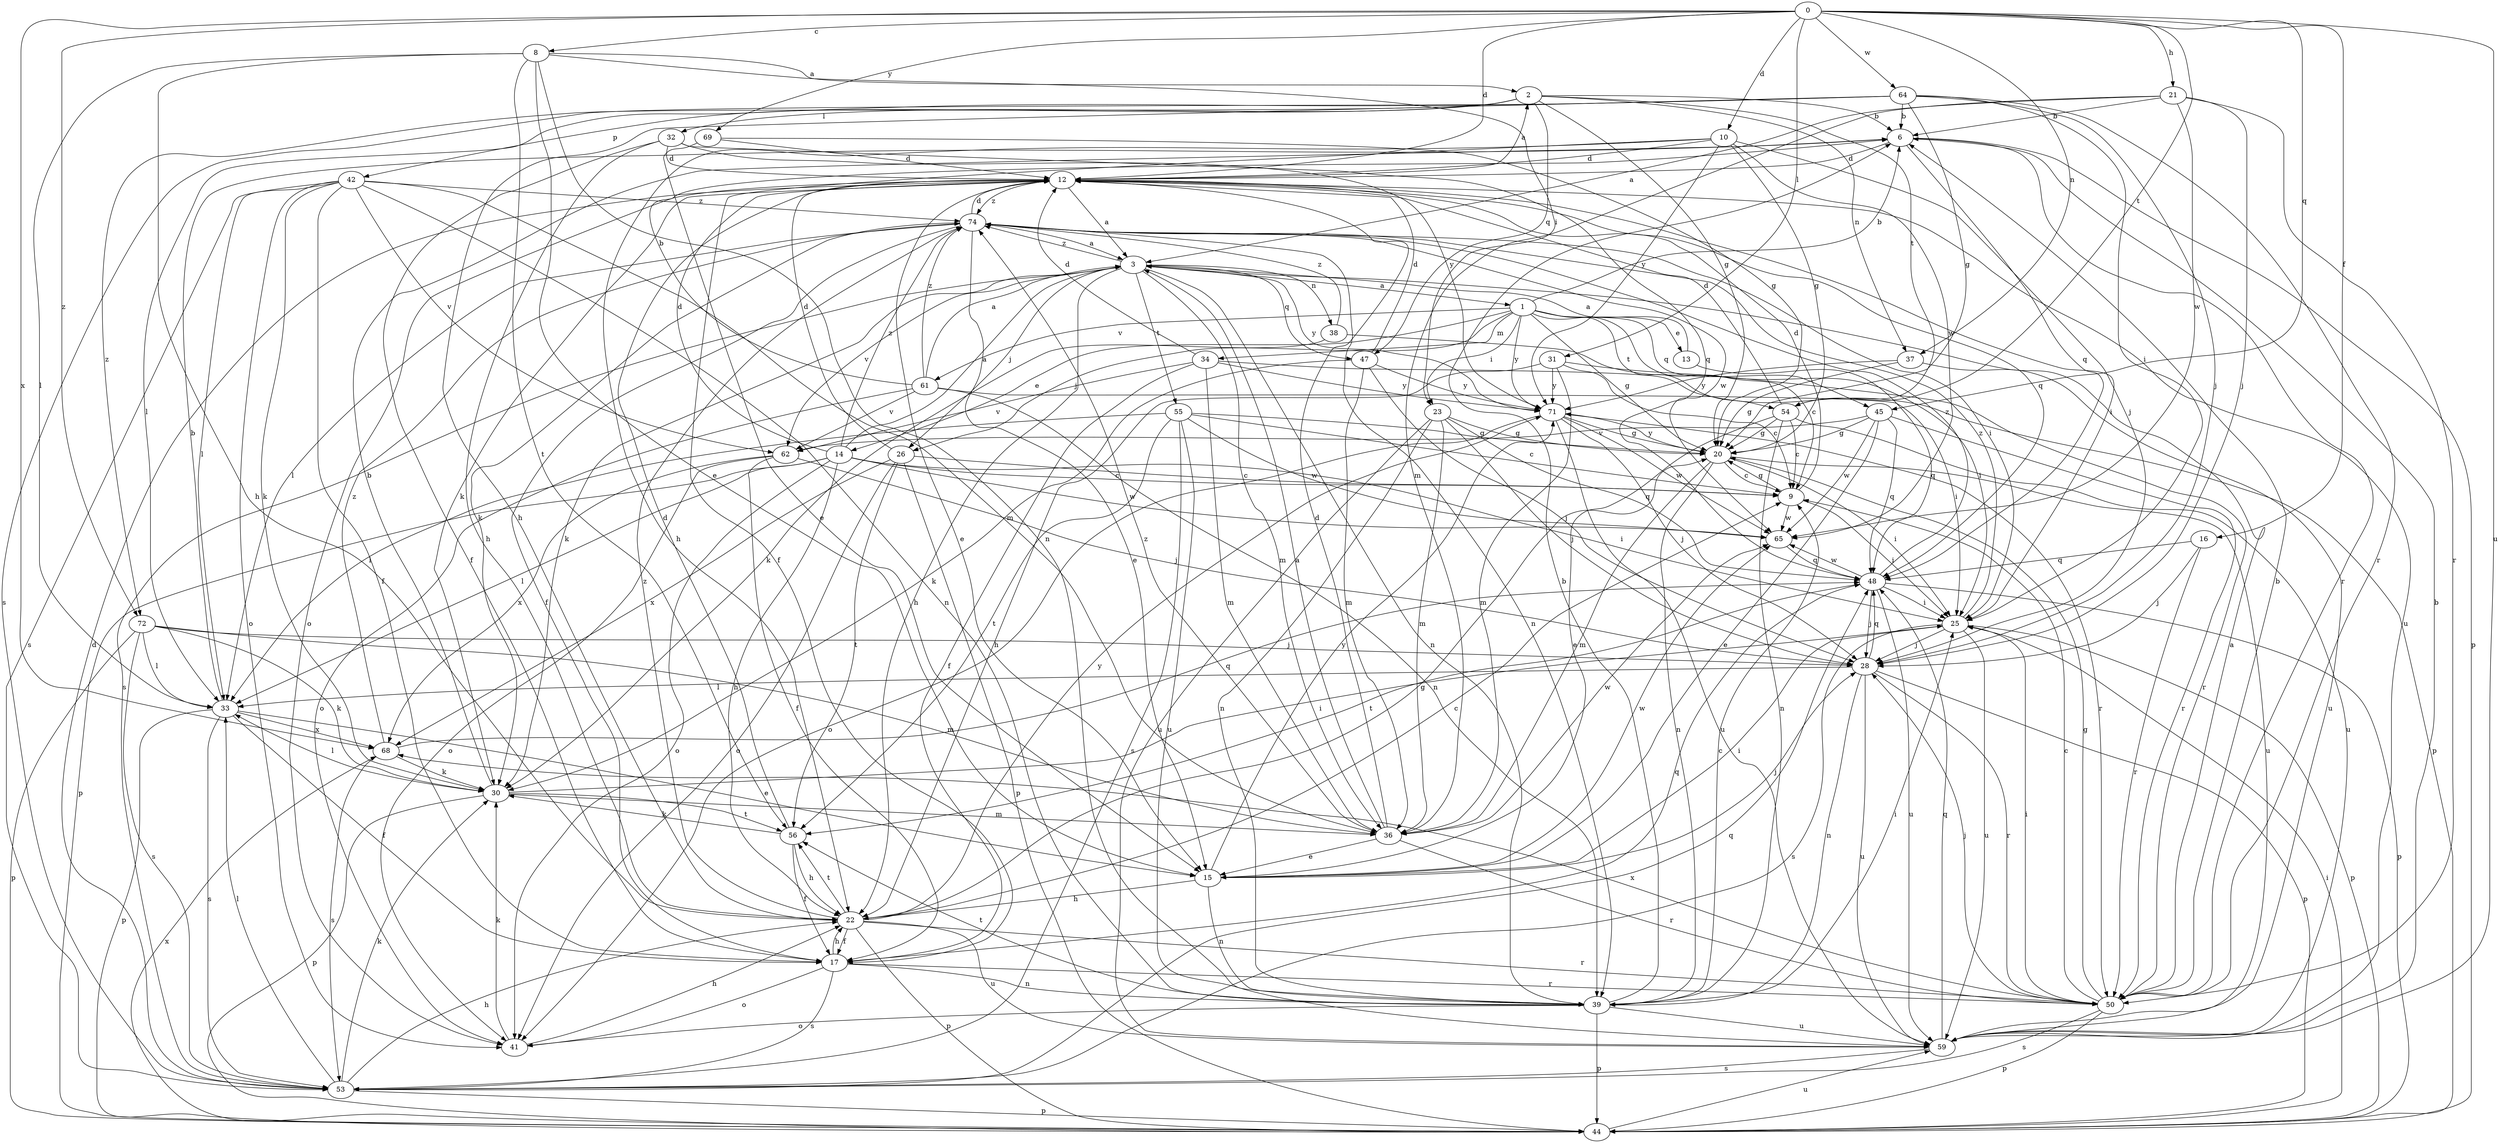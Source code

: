 strict digraph  {
0;
1;
2;
3;
6;
8;
9;
10;
12;
13;
14;
15;
16;
17;
20;
21;
22;
23;
25;
26;
28;
30;
31;
32;
33;
34;
36;
37;
38;
39;
41;
42;
44;
45;
47;
48;
50;
53;
54;
55;
56;
59;
61;
62;
64;
65;
68;
69;
71;
72;
74;
0 -> 8  [label=c];
0 -> 10  [label=d];
0 -> 12  [label=d];
0 -> 16  [label=f];
0 -> 21  [label=h];
0 -> 31  [label=l];
0 -> 37  [label=n];
0 -> 45  [label=q];
0 -> 54  [label=t];
0 -> 59  [label=u];
0 -> 64  [label=w];
0 -> 68  [label=x];
0 -> 69  [label=y];
0 -> 72  [label=z];
1 -> 6  [label=b];
1 -> 9  [label=c];
1 -> 13  [label=e];
1 -> 14  [label=e];
1 -> 20  [label=g];
1 -> 23  [label=i];
1 -> 26  [label=j];
1 -> 34  [label=m];
1 -> 45  [label=q];
1 -> 54  [label=t];
1 -> 61  [label=v];
1 -> 71  [label=y];
2 -> 6  [label=b];
2 -> 20  [label=g];
2 -> 32  [label=l];
2 -> 37  [label=n];
2 -> 42  [label=p];
2 -> 47  [label=q];
2 -> 54  [label=t];
2 -> 72  [label=z];
3 -> 1  [label=a];
3 -> 22  [label=h];
3 -> 26  [label=j];
3 -> 30  [label=k];
3 -> 36  [label=m];
3 -> 38  [label=n];
3 -> 39  [label=n];
3 -> 47  [label=q];
3 -> 53  [label=s];
3 -> 55  [label=t];
3 -> 62  [label=v];
3 -> 71  [label=y];
3 -> 74  [label=z];
6 -> 12  [label=d];
6 -> 44  [label=p];
6 -> 48  [label=q];
6 -> 50  [label=r];
8 -> 2  [label=a];
8 -> 15  [label=e];
8 -> 22  [label=h];
8 -> 23  [label=i];
8 -> 33  [label=l];
8 -> 39  [label=n];
8 -> 56  [label=t];
9 -> 12  [label=d];
9 -> 20  [label=g];
9 -> 25  [label=i];
9 -> 65  [label=w];
10 -> 12  [label=d];
10 -> 17  [label=f];
10 -> 20  [label=g];
10 -> 22  [label=h];
10 -> 28  [label=j];
10 -> 65  [label=w];
10 -> 71  [label=y];
12 -> 2  [label=a];
12 -> 3  [label=a];
12 -> 15  [label=e];
12 -> 25  [label=i];
12 -> 30  [label=k];
12 -> 41  [label=o];
12 -> 48  [label=q];
12 -> 59  [label=u];
12 -> 74  [label=z];
13 -> 3  [label=a];
13 -> 48  [label=q];
14 -> 3  [label=a];
14 -> 9  [label=c];
14 -> 12  [label=d];
14 -> 22  [label=h];
14 -> 25  [label=i];
14 -> 33  [label=l];
14 -> 41  [label=o];
14 -> 44  [label=p];
14 -> 65  [label=w];
14 -> 74  [label=z];
15 -> 22  [label=h];
15 -> 25  [label=i];
15 -> 28  [label=j];
15 -> 39  [label=n];
15 -> 65  [label=w];
15 -> 71  [label=y];
16 -> 28  [label=j];
16 -> 48  [label=q];
16 -> 50  [label=r];
17 -> 22  [label=h];
17 -> 39  [label=n];
17 -> 41  [label=o];
17 -> 48  [label=q];
17 -> 50  [label=r];
17 -> 53  [label=s];
20 -> 9  [label=c];
20 -> 25  [label=i];
20 -> 36  [label=m];
20 -> 39  [label=n];
20 -> 59  [label=u];
20 -> 71  [label=y];
21 -> 3  [label=a];
21 -> 6  [label=b];
21 -> 28  [label=j];
21 -> 36  [label=m];
21 -> 50  [label=r];
21 -> 65  [label=w];
22 -> 9  [label=c];
22 -> 17  [label=f];
22 -> 20  [label=g];
22 -> 44  [label=p];
22 -> 50  [label=r];
22 -> 56  [label=t];
22 -> 59  [label=u];
22 -> 71  [label=y];
22 -> 74  [label=z];
23 -> 20  [label=g];
23 -> 28  [label=j];
23 -> 36  [label=m];
23 -> 39  [label=n];
23 -> 48  [label=q];
23 -> 59  [label=u];
25 -> 28  [label=j];
25 -> 44  [label=p];
25 -> 53  [label=s];
25 -> 59  [label=u];
25 -> 74  [label=z];
26 -> 9  [label=c];
26 -> 12  [label=d];
26 -> 41  [label=o];
26 -> 44  [label=p];
26 -> 56  [label=t];
26 -> 68  [label=x];
28 -> 33  [label=l];
28 -> 39  [label=n];
28 -> 44  [label=p];
28 -> 48  [label=q];
28 -> 50  [label=r];
28 -> 59  [label=u];
30 -> 6  [label=b];
30 -> 25  [label=i];
30 -> 33  [label=l];
30 -> 36  [label=m];
30 -> 44  [label=p];
30 -> 56  [label=t];
31 -> 9  [label=c];
31 -> 22  [label=h];
31 -> 36  [label=m];
31 -> 50  [label=r];
31 -> 71  [label=y];
32 -> 12  [label=d];
32 -> 17  [label=f];
32 -> 22  [label=h];
32 -> 48  [label=q];
32 -> 71  [label=y];
33 -> 6  [label=b];
33 -> 15  [label=e];
33 -> 17  [label=f];
33 -> 44  [label=p];
33 -> 53  [label=s];
33 -> 68  [label=x];
34 -> 12  [label=d];
34 -> 17  [label=f];
34 -> 36  [label=m];
34 -> 44  [label=p];
34 -> 62  [label=v];
34 -> 71  [label=y];
36 -> 3  [label=a];
36 -> 12  [label=d];
36 -> 15  [label=e];
36 -> 50  [label=r];
36 -> 65  [label=w];
36 -> 74  [label=z];
37 -> 20  [label=g];
37 -> 59  [label=u];
37 -> 71  [label=y];
38 -> 25  [label=i];
38 -> 30  [label=k];
38 -> 74  [label=z];
39 -> 6  [label=b];
39 -> 9  [label=c];
39 -> 25  [label=i];
39 -> 41  [label=o];
39 -> 44  [label=p];
39 -> 56  [label=t];
39 -> 59  [label=u];
41 -> 22  [label=h];
41 -> 30  [label=k];
42 -> 17  [label=f];
42 -> 30  [label=k];
42 -> 33  [label=l];
42 -> 36  [label=m];
42 -> 39  [label=n];
42 -> 41  [label=o];
42 -> 53  [label=s];
42 -> 62  [label=v];
42 -> 74  [label=z];
44 -> 25  [label=i];
44 -> 59  [label=u];
44 -> 68  [label=x];
45 -> 15  [label=e];
45 -> 20  [label=g];
45 -> 48  [label=q];
45 -> 50  [label=r];
45 -> 62  [label=v];
45 -> 65  [label=w];
47 -> 12  [label=d];
47 -> 28  [label=j];
47 -> 30  [label=k];
47 -> 36  [label=m];
47 -> 71  [label=y];
48 -> 25  [label=i];
48 -> 28  [label=j];
48 -> 44  [label=p];
48 -> 56  [label=t];
48 -> 59  [label=u];
48 -> 65  [label=w];
48 -> 74  [label=z];
50 -> 3  [label=a];
50 -> 6  [label=b];
50 -> 9  [label=c];
50 -> 20  [label=g];
50 -> 25  [label=i];
50 -> 28  [label=j];
50 -> 44  [label=p];
50 -> 53  [label=s];
50 -> 68  [label=x];
53 -> 12  [label=d];
53 -> 22  [label=h];
53 -> 30  [label=k];
53 -> 33  [label=l];
53 -> 44  [label=p];
53 -> 48  [label=q];
54 -> 9  [label=c];
54 -> 12  [label=d];
54 -> 15  [label=e];
54 -> 20  [label=g];
54 -> 39  [label=n];
54 -> 59  [label=u];
55 -> 9  [label=c];
55 -> 20  [label=g];
55 -> 33  [label=l];
55 -> 53  [label=s];
55 -> 56  [label=t];
55 -> 59  [label=u];
55 -> 65  [label=w];
56 -> 12  [label=d];
56 -> 17  [label=f];
56 -> 22  [label=h];
56 -> 30  [label=k];
59 -> 6  [label=b];
59 -> 48  [label=q];
59 -> 53  [label=s];
61 -> 3  [label=a];
61 -> 6  [label=b];
61 -> 25  [label=i];
61 -> 39  [label=n];
61 -> 41  [label=o];
61 -> 62  [label=v];
61 -> 74  [label=z];
62 -> 17  [label=f];
62 -> 28  [label=j];
62 -> 41  [label=o];
62 -> 68  [label=x];
64 -> 6  [label=b];
64 -> 20  [label=g];
64 -> 22  [label=h];
64 -> 25  [label=i];
64 -> 28  [label=j];
64 -> 33  [label=l];
64 -> 50  [label=r];
64 -> 53  [label=s];
65 -> 48  [label=q];
68 -> 30  [label=k];
68 -> 48  [label=q];
68 -> 53  [label=s];
68 -> 74  [label=z];
69 -> 12  [label=d];
69 -> 15  [label=e];
69 -> 20  [label=g];
71 -> 20  [label=g];
71 -> 28  [label=j];
71 -> 41  [label=o];
71 -> 50  [label=r];
71 -> 59  [label=u];
71 -> 65  [label=w];
72 -> 28  [label=j];
72 -> 30  [label=k];
72 -> 33  [label=l];
72 -> 36  [label=m];
72 -> 44  [label=p];
72 -> 53  [label=s];
74 -> 3  [label=a];
74 -> 12  [label=d];
74 -> 15  [label=e];
74 -> 17  [label=f];
74 -> 25  [label=i];
74 -> 30  [label=k];
74 -> 33  [label=l];
74 -> 39  [label=n];
74 -> 65  [label=w];
}
